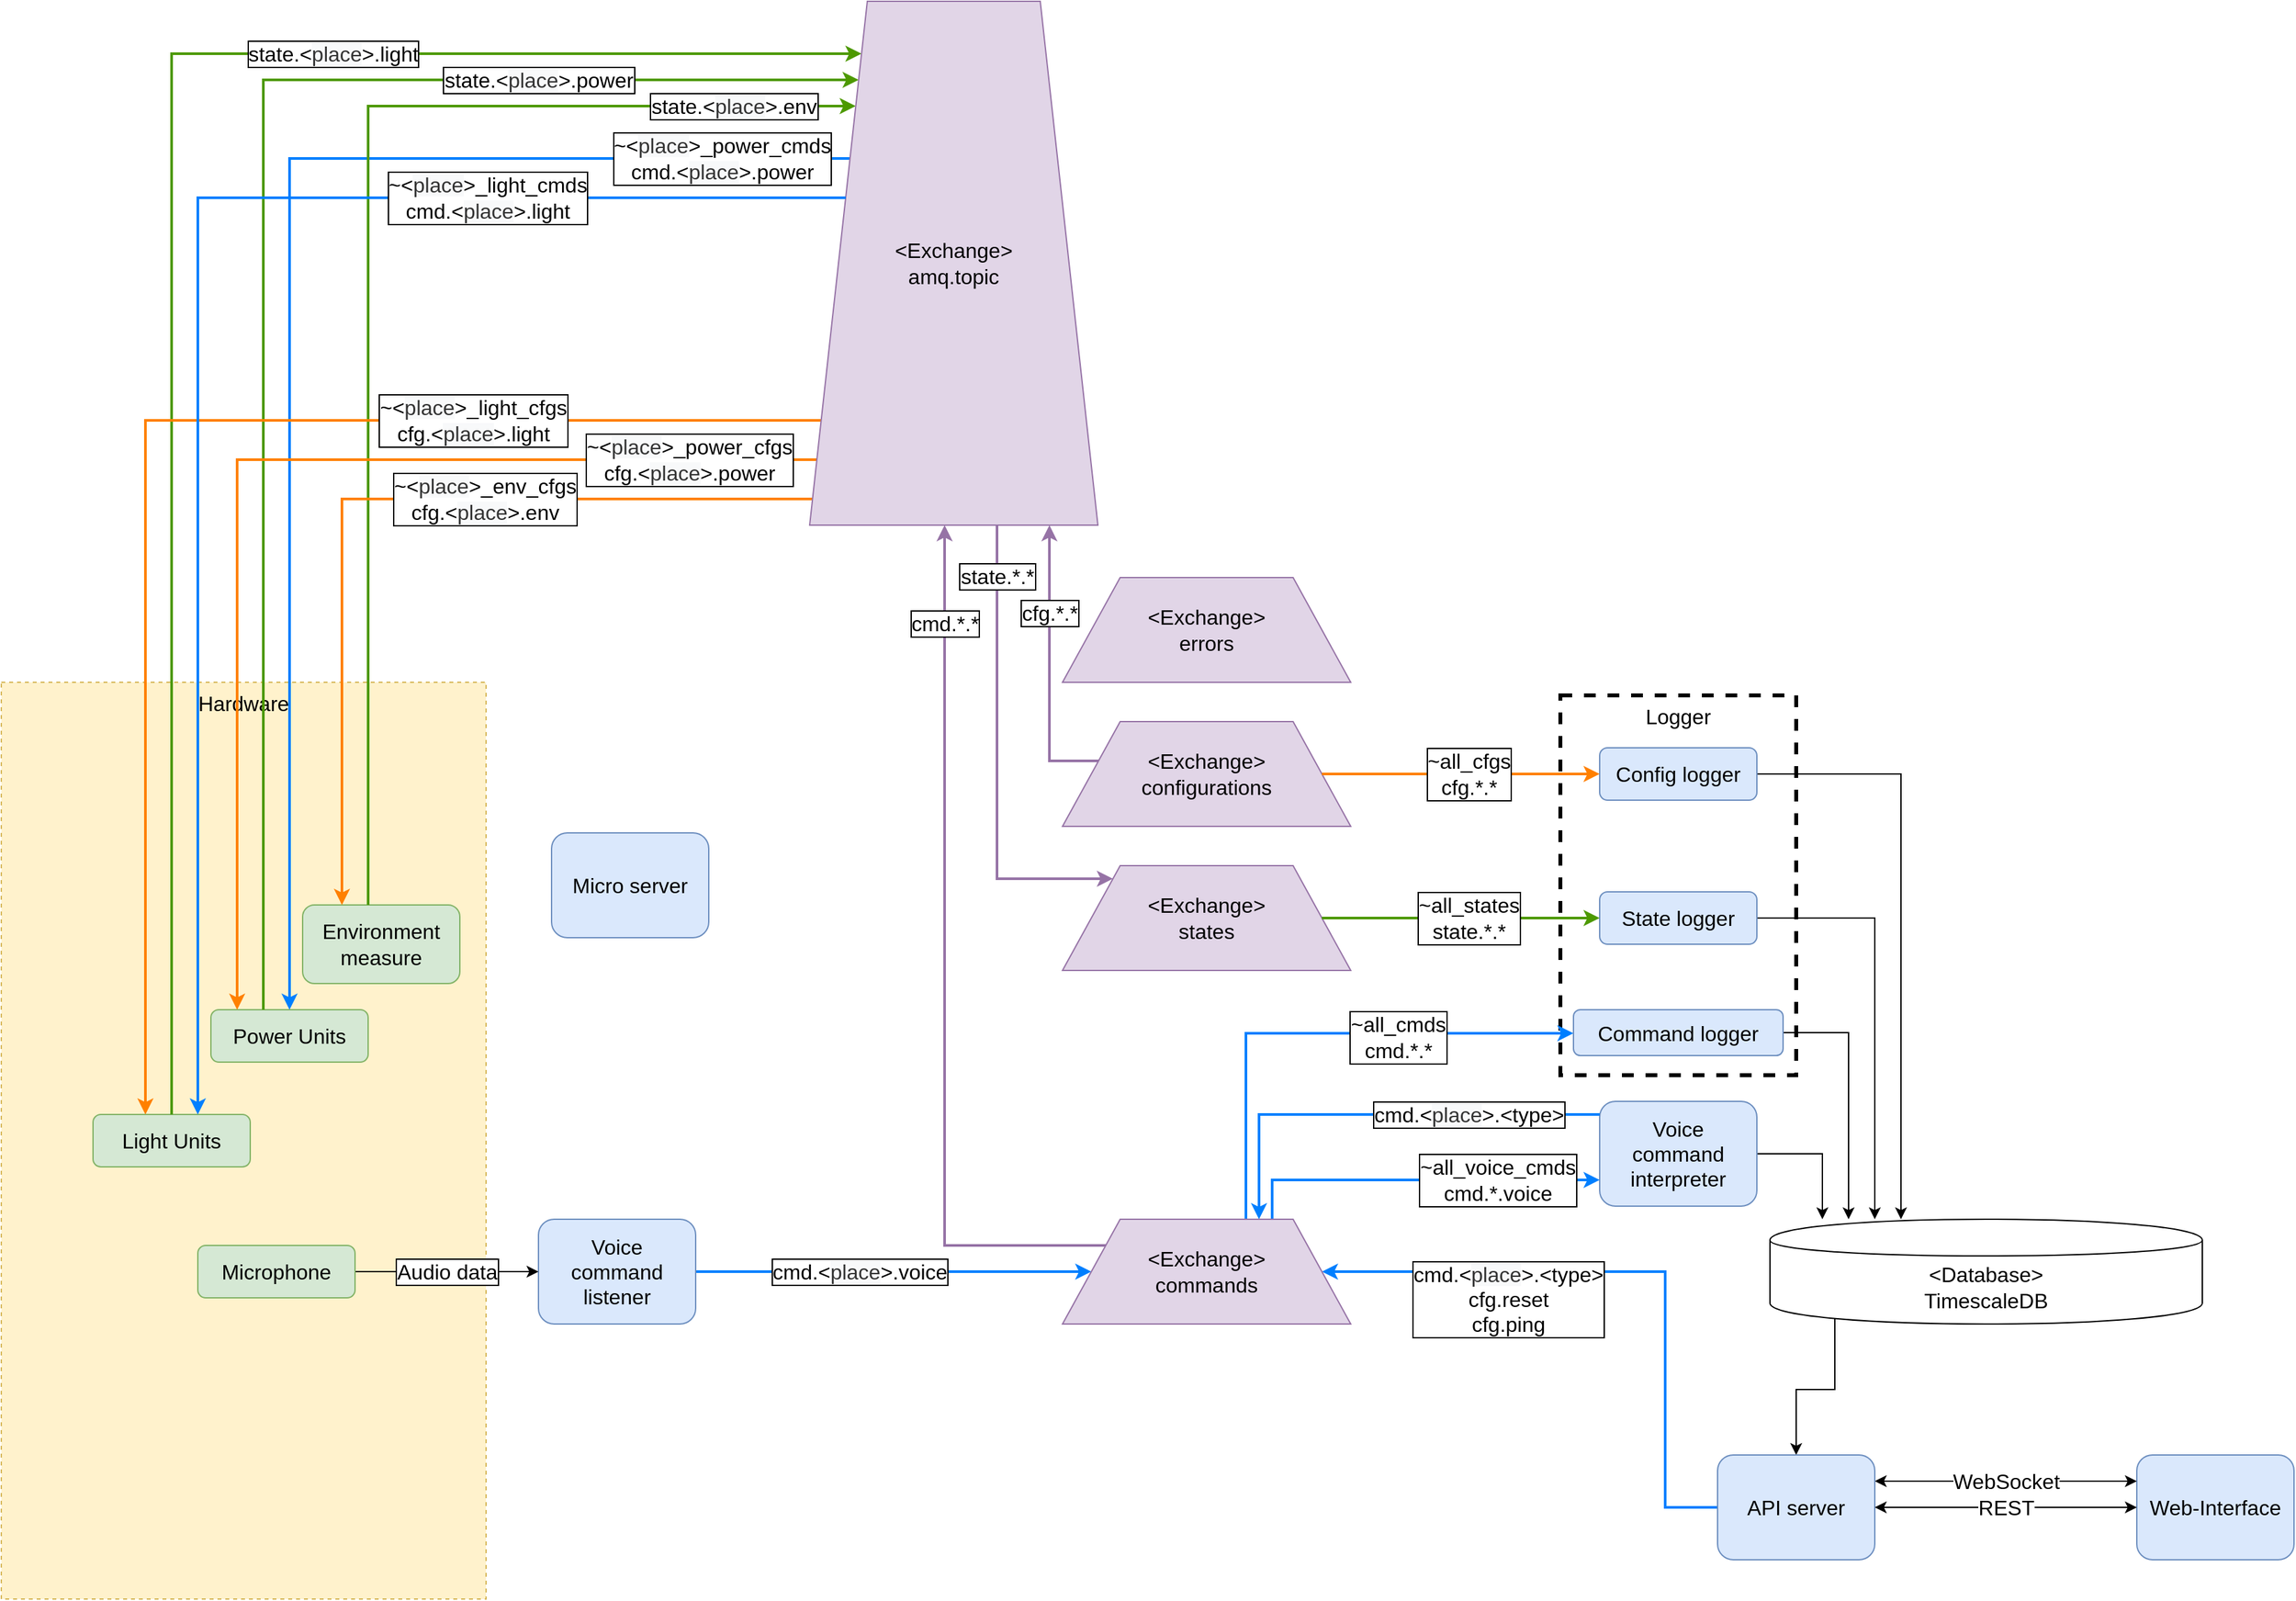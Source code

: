 <mxfile version="13.2.4" type="google" pages="3"><diagram id="2OTA6pHyoURwRBhJZWR9" name="RabbitMQ_arch"><mxGraphModel dx="3327" dy="2075" grid="1" gridSize="10" guides="1" tooltips="1" connect="1" arrows="1" fold="1" page="1" pageScale="1" pageWidth="827" pageHeight="1169" math="0" shadow="0"><root><mxCell id="tbNk2nIighZq7uYGkbKb-0"/><mxCell id="tbNk2nIighZq7uYGkbKb-1" parent="tbNk2nIighZq7uYGkbKb-0"/><mxCell id="_wxwQpu0OHU3jKLOOfb1-1" value="Logger" style="rounded=0;whiteSpace=wrap;html=1;verticalAlign=top;fontSize=16;strokeColor=#000000;dashed=1;strokeWidth=3;" parent="tbNk2nIighZq7uYGkbKb-1" vertex="1"><mxGeometry x="160" y="-400" width="180" height="290" as="geometry"/></mxCell><mxCell id="BBrvgfxGFR76wvh0F6nQ-0" value="Hardware" style="rounded=0;whiteSpace=wrap;html=1;fontSize=16;dashed=1;glass=0;shadow=0;comic=0;verticalAlign=top;fillColor=#fff2cc;strokeColor=#d6b656;" parent="tbNk2nIighZq7uYGkbKb-1" vertex="1"><mxGeometry x="-1030" y="-410" width="370" height="700" as="geometry"/></mxCell><mxCell id="BBrvgfxGFR76wvh0F6nQ-1" value="&lt;font style=&quot;font-size: 16px&quot;&gt;Web-Interface&lt;/font&gt;" style="rounded=1;whiteSpace=wrap;html=1;fillColor=#dae8fc;strokeColor=#6c8ebf;" parent="tbNk2nIighZq7uYGkbKb-1" vertex="1"><mxGeometry x="600" y="180" width="120" height="80" as="geometry"/></mxCell><mxCell id="BBrvgfxGFR76wvh0F6nQ-2" value="&lt;font style=&quot;font-size: 16px&quot;&gt;WebSocket&lt;/font&gt;" style="edgeStyle=orthogonalEdgeStyle;rounded=0;orthogonalLoop=1;jettySize=auto;html=1;startArrow=classic;startFill=1;exitX=1;exitY=0.25;exitDx=0;exitDy=0;entryX=0;entryY=0.25;entryDx=0;entryDy=0;" parent="tbNk2nIighZq7uYGkbKb-1" source="BBrvgfxGFR76wvh0F6nQ-6" target="BBrvgfxGFR76wvh0F6nQ-1" edge="1"><mxGeometry relative="1" as="geometry"><mxPoint x="560" y="190" as="targetPoint"/></mxGeometry></mxCell><mxCell id="BBrvgfxGFR76wvh0F6nQ-3" style="edgeStyle=orthogonalEdgeStyle;rounded=0;orthogonalLoop=1;jettySize=auto;html=1;exitX=0.15;exitY=0.95;exitDx=0;exitDy=0;startArrow=none;startFill=0;fontSize=16;exitPerimeter=0;" parent="tbNk2nIighZq7uYGkbKb-1" source="BBrvgfxGFR76wvh0F6nQ-7" target="BBrvgfxGFR76wvh0F6nQ-6" edge="1"><mxGeometry relative="1" as="geometry"><mxPoint x="370" y="160" as="targetPoint"/></mxGeometry></mxCell><mxCell id="BBrvgfxGFR76wvh0F6nQ-4" style="edgeStyle=orthogonalEdgeStyle;rounded=0;orthogonalLoop=1;jettySize=auto;html=1;startArrow=none;startFill=0;fontSize=16;strokeColor=#007FFF;strokeWidth=2;" parent="tbNk2nIighZq7uYGkbKb-1" source="BBrvgfxGFR76wvh0F6nQ-6" target="BBrvgfxGFR76wvh0F6nQ-53" edge="1"><mxGeometry relative="1" as="geometry"><Array as="points"><mxPoint x="240" y="220"/><mxPoint x="240" y="40"/></Array><mxPoint x="-10" y="80" as="targetPoint"/></mxGeometry></mxCell><mxCell id="BBrvgfxGFR76wvh0F6nQ-5" value="cmd.&amp;lt;&lt;span style=&quot;color: rgb(51 , 51 , 51) ; text-align: left ; white-space: normal ; background-color: rgb(248 , 249 , 250)&quot;&gt;place&lt;/span&gt;&amp;gt;.&amp;lt;type&amp;gt;&lt;br&gt;cfg.reset&lt;br&gt;cfg.ping" style="text;html=1;align=center;verticalAlign=middle;resizable=0;points=[];labelBackgroundColor=#ffffff;fontSize=16;labelBorderColor=#000000;" parent="BBrvgfxGFR76wvh0F6nQ-4" vertex="1" connectable="0"><mxGeometry x="-0.338" y="-1" relative="1" as="geometry"><mxPoint x="-121" y="-40" as="offset"/></mxGeometry></mxCell><mxCell id="BBrvgfxGFR76wvh0F6nQ-6" value="&lt;font style=&quot;font-size: 16px&quot;&gt;API server&lt;/font&gt;" style="rounded=1;whiteSpace=wrap;html=1;fillColor=#dae8fc;strokeColor=#6c8ebf;" parent="tbNk2nIighZq7uYGkbKb-1" vertex="1"><mxGeometry x="280" y="180" width="120" height="80" as="geometry"/></mxCell><mxCell id="BBrvgfxGFR76wvh0F6nQ-7" value="&amp;lt;Database&amp;gt;&lt;br&gt;TimescaleDB" style="shape=cylinder;whiteSpace=wrap;html=1;boundedLbl=1;backgroundOutline=1;fontSize=16;" parent="tbNk2nIighZq7uYGkbKb-1" vertex="1"><mxGeometry x="320" width="330" height="80" as="geometry"/></mxCell><mxCell id="BBrvgfxGFR76wvh0F6nQ-8" value="&lt;font style=&quot;font-size: 16px&quot;&gt;REST&lt;/font&gt;" style="edgeStyle=orthogonalEdgeStyle;rounded=0;orthogonalLoop=1;jettySize=auto;html=1;startArrow=classic;startFill=1;exitX=1;exitY=0.5;exitDx=0;exitDy=0;entryX=0;entryY=0.5;entryDx=0;entryDy=0;" parent="tbNk2nIighZq7uYGkbKb-1" source="BBrvgfxGFR76wvh0F6nQ-6" target="BBrvgfxGFR76wvh0F6nQ-1" edge="1"><mxGeometry relative="1" as="geometry"><mxPoint x="450" y="190" as="sourcePoint"/><mxPoint x="610" y="190" as="targetPoint"/></mxGeometry></mxCell><mxCell id="BBrvgfxGFR76wvh0F6nQ-9" value="cmd.&amp;lt;&lt;span style=&quot;color: rgb(51 , 51 , 51) ; text-align: left ; white-space: normal ; background-color: rgb(248 , 249 , 250)&quot;&gt;place&lt;/span&gt;&amp;gt;.voice" style="edgeStyle=orthogonalEdgeStyle;rounded=0;orthogonalLoop=1;jettySize=auto;html=1;exitX=1;exitY=0.5;exitDx=0;exitDy=0;startArrow=none;startFill=0;fontSize=16;labelBorderColor=#000000;strokeColor=#007FFF;strokeWidth=2;" parent="tbNk2nIighZq7uYGkbKb-1" source="BBrvgfxGFR76wvh0F6nQ-10" target="BBrvgfxGFR76wvh0F6nQ-53" edge="1"><mxGeometry x="-0.167" relative="1" as="geometry"><Array as="points"><mxPoint x="-350" y="40"/><mxPoint x="-350" y="40"/></Array><mxPoint x="-1" as="offset"/><mxPoint x="-210" y="80" as="targetPoint"/></mxGeometry></mxCell><mxCell id="BBrvgfxGFR76wvh0F6nQ-10" value="&lt;font style=&quot;font-size: 16px&quot;&gt;Voice&lt;br&gt;command&lt;br&gt;listener&lt;br&gt;&lt;/font&gt;" style="rounded=1;whiteSpace=wrap;html=1;fillColor=#dae8fc;strokeColor=#6c8ebf;" parent="tbNk2nIighZq7uYGkbKb-1" vertex="1"><mxGeometry x="-620" width="120" height="80" as="geometry"/></mxCell><mxCell id="BBrvgfxGFR76wvh0F6nQ-12" value="&lt;font style=&quot;font-size: 16px&quot;&gt;Light Units&lt;br&gt;&lt;/font&gt;" style="rounded=1;whiteSpace=wrap;html=1;fillColor=#d5e8d4;strokeColor=#82b366;" parent="tbNk2nIighZq7uYGkbKb-1" vertex="1"><mxGeometry x="-960" y="-80" width="120" height="40" as="geometry"/></mxCell><mxCell id="BBrvgfxGFR76wvh0F6nQ-14" value="&lt;font style=&quot;font-size: 16px&quot;&gt;Power Units&lt;br&gt;&lt;/font&gt;" style="rounded=1;whiteSpace=wrap;html=1;fillColor=#d5e8d4;strokeColor=#82b366;" parent="tbNk2nIighZq7uYGkbKb-1" vertex="1"><mxGeometry x="-870" y="-160" width="120" height="40" as="geometry"/></mxCell><mxCell id="BBrvgfxGFR76wvh0F6nQ-15" style="edgeStyle=orthogonalEdgeStyle;rounded=0;orthogonalLoop=1;jettySize=auto;html=1;startArrow=none;startFill=0;fontSize=16;strokeColor=#007FFF;strokeWidth=2;" parent="tbNk2nIighZq7uYGkbKb-1" source="BBrvgfxGFR76wvh0F6nQ-53" target="BBrvgfxGFR76wvh0F6nQ-23" edge="1"><mxGeometry relative="1" as="geometry"><Array as="points"><mxPoint x="-80" y="-142"/></Array><mxPoint x="-50" as="sourcePoint"/></mxGeometry></mxCell><mxCell id="BBrvgfxGFR76wvh0F6nQ-16" value="&lt;span style=&quot;font-size: 16px&quot;&gt;~all_cmds&lt;br&gt;cmd.*.*&lt;br&gt;&lt;/span&gt;" style="text;html=1;align=center;verticalAlign=middle;resizable=0;points=[];labelBackgroundColor=#ffffff;labelBorderColor=#000000;" parent="BBrvgfxGFR76wvh0F6nQ-15" vertex="1" connectable="0"><mxGeometry x="0.004" y="-1" relative="1" as="geometry"><mxPoint x="60.59" y="2" as="offset"/></mxGeometry></mxCell><mxCell id="BBrvgfxGFR76wvh0F6nQ-22" style="edgeStyle=orthogonalEdgeStyle;rounded=0;orthogonalLoop=1;jettySize=auto;html=1;startArrow=none;startFill=0;fontSize=16;" parent="tbNk2nIighZq7uYGkbKb-1" source="BBrvgfxGFR76wvh0F6nQ-23" target="BBrvgfxGFR76wvh0F6nQ-7" edge="1"><mxGeometry relative="1" as="geometry"><Array as="points"><mxPoint x="380" y="-142"/></Array></mxGeometry></mxCell><mxCell id="BBrvgfxGFR76wvh0F6nQ-23" value="Command logger" style="rounded=1;whiteSpace=wrap;html=1;fontSize=16;fillColor=#dae8fc;strokeColor=#6c8ebf;" parent="tbNk2nIighZq7uYGkbKb-1" vertex="1"><mxGeometry x="170" y="-160" width="160" height="35" as="geometry"/></mxCell><mxCell id="BBrvgfxGFR76wvh0F6nQ-24" style="edgeStyle=orthogonalEdgeStyle;rounded=0;orthogonalLoop=1;jettySize=auto;html=1;startArrow=none;startFill=0;fontSize=16;" parent="tbNk2nIighZq7uYGkbKb-1" source="BBrvgfxGFR76wvh0F6nQ-25" target="BBrvgfxGFR76wvh0F6nQ-7" edge="1"><mxGeometry relative="1" as="geometry"><Array as="points"><mxPoint x="400" y="-230"/></Array></mxGeometry></mxCell><mxCell id="BBrvgfxGFR76wvh0F6nQ-25" value="State logger" style="rounded=1;whiteSpace=wrap;html=1;fontSize=16;fillColor=#dae8fc;strokeColor=#6c8ebf;" parent="tbNk2nIighZq7uYGkbKb-1" vertex="1"><mxGeometry x="190" y="-250" width="120" height="40" as="geometry"/></mxCell><mxCell id="BBrvgfxGFR76wvh0F6nQ-56" style="edgeStyle=orthogonalEdgeStyle;rounded=0;orthogonalLoop=1;jettySize=auto;html=1;exitX=1;exitY=0.5;exitDx=0;exitDy=0;" parent="tbNk2nIighZq7uYGkbKb-1" source="BBrvgfxGFR76wvh0F6nQ-29" target="BBrvgfxGFR76wvh0F6nQ-7" edge="1"><mxGeometry relative="1" as="geometry"><Array as="points"><mxPoint x="360" y="-50"/></Array></mxGeometry></mxCell><mxCell id="BBrvgfxGFR76wvh0F6nQ-29" value="&lt;font style=&quot;font-size: 16px&quot;&gt;Voice&lt;br&gt;command&lt;br&gt;interpreter&lt;br&gt;&lt;/font&gt;" style="rounded=1;whiteSpace=wrap;html=1;fillColor=#dae8fc;strokeColor=#6c8ebf;" parent="tbNk2nIighZq7uYGkbKb-1" vertex="1"><mxGeometry x="190" y="-90" width="120" height="80" as="geometry"/></mxCell><mxCell id="BBrvgfxGFR76wvh0F6nQ-30" value="~all_voice_cmds&lt;br&gt;cmd.*.voice" style="edgeStyle=orthogonalEdgeStyle;rounded=0;orthogonalLoop=1;jettySize=auto;html=1;startArrow=none;startFill=0;fontSize=16;labelBorderColor=#000000;strokeColor=#007FFF;strokeWidth=2;" parent="tbNk2nIighZq7uYGkbKb-1" source="BBrvgfxGFR76wvh0F6nQ-53" target="BBrvgfxGFR76wvh0F6nQ-29" edge="1"><mxGeometry x="0.444" relative="1" as="geometry"><mxPoint x="-80" y="-80" as="sourcePoint"/><mxPoint x="-200" y="10" as="targetPoint"/><Array as="points"><mxPoint x="-60" y="-30"/></Array><mxPoint as="offset"/></mxGeometry></mxCell><mxCell id="BBrvgfxGFR76wvh0F6nQ-31" value="cmd.&amp;lt;&lt;span style=&quot;color: rgb(51 , 51 , 51) ; text-align: left ; white-space: normal ; background-color: rgb(248 , 249 , 250)&quot;&gt;place&lt;/span&gt;&amp;gt;.&amp;lt;type&amp;gt;" style="edgeStyle=orthogonalEdgeStyle;rounded=0;orthogonalLoop=1;jettySize=auto;html=1;startArrow=none;startFill=0;fontSize=16;labelBorderColor=#000000;strokeColor=#007FFF;strokeWidth=2;" parent="tbNk2nIighZq7uYGkbKb-1" source="BBrvgfxGFR76wvh0F6nQ-29" target="BBrvgfxGFR76wvh0F6nQ-53" edge="1"><mxGeometry x="-0.412" relative="1" as="geometry"><mxPoint x="-150" y="90" as="sourcePoint"/><mxPoint x="-90" y="-80" as="targetPoint"/><Array as="points"><mxPoint x="-70" y="-80"/></Array><mxPoint as="offset"/></mxGeometry></mxCell><mxCell id="BBrvgfxGFR76wvh0F6nQ-32" value="Audio data" style="edgeStyle=orthogonalEdgeStyle;rounded=0;orthogonalLoop=1;jettySize=auto;html=1;startArrow=none;startFill=0;fontSize=16;labelBorderColor=#000000;" parent="tbNk2nIighZq7uYGkbKb-1" source="BBrvgfxGFR76wvh0F6nQ-33" target="BBrvgfxGFR76wvh0F6nQ-10" edge="1"><mxGeometry relative="1" as="geometry"><mxPoint x="-770" y="200" as="targetPoint"/></mxGeometry></mxCell><mxCell id="BBrvgfxGFR76wvh0F6nQ-33" value="&lt;font style=&quot;font-size: 16px&quot;&gt;Microphone&lt;br&gt;&lt;/font&gt;" style="rounded=1;whiteSpace=wrap;html=1;fillColor=#d5e8d4;strokeColor=#82b366;" parent="tbNk2nIighZq7uYGkbKb-1" vertex="1"><mxGeometry x="-880" y="20" width="120" height="40" as="geometry"/></mxCell><mxCell id="BBrvgfxGFR76wvh0F6nQ-34" value="&lt;font style=&quot;font-size: 16px&quot;&gt;Environment measure&lt;br&gt;&lt;/font&gt;" style="rounded=1;whiteSpace=wrap;html=1;fillColor=#d5e8d4;strokeColor=#82b366;" parent="tbNk2nIighZq7uYGkbKb-1" vertex="1"><mxGeometry x="-800" y="-240" width="120" height="60" as="geometry"/></mxCell><mxCell id="BBrvgfxGFR76wvh0F6nQ-53" value="&amp;lt;Exchange&amp;gt;&lt;br&gt;commands" style="shape=trapezoid;perimeter=trapezoidPerimeter;whiteSpace=wrap;html=1;fontSize=16;fillColor=#e1d5e7;strokeColor=#9673a6;" parent="tbNk2nIighZq7uYGkbKb-1" vertex="1"><mxGeometry x="-220" width="220" height="80" as="geometry"/></mxCell><mxCell id="BBrvgfxGFR76wvh0F6nQ-55" value="&amp;lt;Exchange&amp;gt;&lt;br&gt;states" style="shape=trapezoid;perimeter=trapezoidPerimeter;whiteSpace=wrap;html=1;fontSize=16;fillColor=#e1d5e7;strokeColor=#9673a6;" parent="tbNk2nIighZq7uYGkbKb-1" vertex="1"><mxGeometry x="-220" y="-270" width="220" height="80" as="geometry"/></mxCell><mxCell id="Of5DJ-n5Wy5UYSQ7qXUr-2" value="~&amp;lt;&lt;span style=&quot;color: rgb(51 , 51 , 51) ; text-align: left ; white-space: normal ; background-color: rgb(248 , 249 , 250)&quot;&gt;place&lt;/span&gt;&amp;gt;_power_cmds&lt;br&gt;cmd.&amp;lt;&lt;span style=&quot;color: rgb(51 , 51 , 51) ; text-align: left ; white-space: normal ; background-color: rgb(248 , 249 , 250)&quot;&gt;place&lt;/span&gt;&amp;gt;.power" style="edgeStyle=orthogonalEdgeStyle;rounded=0;orthogonalLoop=1;jettySize=auto;html=1;startArrow=none;startFill=0;fontSize=16;labelBorderColor=#000000;strokeColor=#007FFF;strokeWidth=2;" parent="tbNk2nIighZq7uYGkbKb-1" source="WMnjNWVTV-DLQVpdPDho-0" target="BBrvgfxGFR76wvh0F6nQ-14" edge="1"><mxGeometry x="-0.819" relative="1" as="geometry"><mxPoint x="-150" y="-100" as="sourcePoint"/><Array as="points"><mxPoint x="-810" y="-810"/></Array><mxPoint as="offset"/><mxPoint x="-740" y="-160.0" as="targetPoint"/></mxGeometry></mxCell><mxCell id="Of5DJ-n5Wy5UYSQ7qXUr-7" value="~all_states&lt;br&gt;state.*.*" style="edgeStyle=orthogonalEdgeStyle;rounded=0;orthogonalLoop=1;jettySize=auto;html=1;startArrow=none;startFill=0;fontSize=16;labelBorderColor=#000000;strokeWidth=2;strokeColor=#4D9900;" parent="tbNk2nIighZq7uYGkbKb-1" source="BBrvgfxGFR76wvh0F6nQ-55" target="BBrvgfxGFR76wvh0F6nQ-25" edge="1"><mxGeometry x="0.057" relative="1" as="geometry"><mxPoint x="-21.968" y="-230.591" as="sourcePoint"/><mxPoint x="190" y="-230.591" as="targetPoint"/><Array as="points"/><mxPoint as="offset"/></mxGeometry></mxCell><mxCell id="Of5DJ-n5Wy5UYSQ7qXUr-9" value="state.&amp;lt;&lt;span style=&quot;color: rgb(51 , 51 , 51) ; text-align: left ; white-space: normal ; background-color: rgb(248 , 249 , 250)&quot;&gt;place&lt;/span&gt;&amp;gt;.env" style="edgeStyle=orthogonalEdgeStyle;rounded=0;orthogonalLoop=1;jettySize=auto;html=1;startArrow=none;startFill=0;fontSize=16;labelBorderColor=#000000;strokeWidth=2;strokeColor=#4D9900;" parent="tbNk2nIighZq7uYGkbKb-1" source="BBrvgfxGFR76wvh0F6nQ-34" target="WMnjNWVTV-DLQVpdPDho-0" edge="1"><mxGeometry x="0.81" relative="1" as="geometry"><mxPoint x="-149.941" y="-180.06" as="sourcePoint"/><mxPoint as="offset"/><mxPoint x="-830" y="-320.001" as="targetPoint"/><Array as="points"><mxPoint x="-750" y="-850"/></Array></mxGeometry></mxCell><mxCell id="Of5DJ-n5Wy5UYSQ7qXUr-12" value="state.&amp;lt;&lt;span style=&quot;color: rgb(51 , 51 , 51) ; text-align: left ; white-space: normal ; background-color: rgb(248 , 249 , 250)&quot;&gt;place&lt;/span&gt;&amp;gt;.power" style="edgeStyle=orthogonalEdgeStyle;rounded=0;orthogonalLoop=1;jettySize=auto;html=1;startArrow=none;startFill=0;fontSize=16;labelBorderColor=#000000;strokeWidth=2;strokeColor=#4D9900;" parent="tbNk2nIighZq7uYGkbKb-1" source="BBrvgfxGFR76wvh0F6nQ-14" target="WMnjNWVTV-DLQVpdPDho-0" edge="1"><mxGeometry x="0.58" relative="1" as="geometry"><mxPoint x="-670" y="-199.941" as="sourcePoint"/><mxPoint as="offset"/><mxPoint x="-197.778" y="-202.222" as="targetPoint"/><Array as="points"><mxPoint x="-830" y="-870"/></Array></mxGeometry></mxCell><mxCell id="Of5DJ-n5Wy5UYSQ7qXUr-13" value="state.&amp;lt;&lt;span style=&quot;color: rgb(51 , 51 , 51) ; text-align: left ; white-space: normal ; background-color: rgb(248 , 249 , 250)&quot;&gt;place&lt;/span&gt;&amp;gt;.light" style="edgeStyle=orthogonalEdgeStyle;rounded=0;orthogonalLoop=1;jettySize=auto;html=1;startArrow=none;startFill=0;fontSize=16;labelBorderColor=#000000;strokeWidth=2;strokeColor=#4D9900;" parent="tbNk2nIighZq7uYGkbKb-1" source="BBrvgfxGFR76wvh0F6nQ-12" target="WMnjNWVTV-DLQVpdPDho-0" edge="1"><mxGeometry x="0.231" y="-110" relative="1" as="geometry"><mxPoint x="-809.941" y="-150" as="sourcePoint"/><mxPoint x="110" y="-110" as="offset"/><mxPoint x="-188.032" y="-219.941" as="targetPoint"/><Array as="points"><mxPoint x="-900" y="-890"/></Array></mxGeometry></mxCell><mxCell id="4HKjAVQcJRnNXagPFeIS-1" style="edgeStyle=orthogonalEdgeStyle;rounded=0;orthogonalLoop=1;jettySize=auto;html=1;startArrow=none;startFill=0;strokeColor=#FF8000;strokeWidth=2;fontSize=16;" parent="tbNk2nIighZq7uYGkbKb-1" source="WMnjNWVTV-DLQVpdPDho-0" target="BBrvgfxGFR76wvh0F6nQ-34" edge="1"><mxGeometry relative="1" as="geometry"><Array as="points"><mxPoint x="-770" y="-550"/></Array></mxGeometry></mxCell><mxCell id="4HKjAVQcJRnNXagPFeIS-4" value="~&amp;lt;&lt;span style=&quot;color: rgb(51 , 51 , 51) ; text-align: left ; white-space: normal ; background-color: rgb(248 , 249 , 250)&quot;&gt;place&lt;/span&gt;&amp;gt;_env_cfgs&lt;br&gt;cfg.&amp;lt;&lt;span style=&quot;color: rgb(51 , 51 , 51) ; text-align: left ; white-space: normal ; background-color: rgb(248 , 249 , 250)&quot;&gt;place&lt;/span&gt;&amp;gt;.env" style="text;html=1;align=center;verticalAlign=middle;resizable=0;points=[];labelBackgroundColor=#ffffff;fontSize=16;labelBorderColor=#000000;" parent="4HKjAVQcJRnNXagPFeIS-1" vertex="1" connectable="0"><mxGeometry x="-0.222" y="4" relative="1" as="geometry"><mxPoint x="10" y="-4" as="offset"/></mxGeometry></mxCell><mxCell id="4HKjAVQcJRnNXagPFeIS-2" style="edgeStyle=orthogonalEdgeStyle;rounded=0;orthogonalLoop=1;jettySize=auto;html=1;startArrow=none;startFill=0;strokeColor=#FF8000;strokeWidth=2;fontSize=16;" parent="tbNk2nIighZq7uYGkbKb-1" source="WMnjNWVTV-DLQVpdPDho-0" target="BBrvgfxGFR76wvh0F6nQ-14" edge="1"><mxGeometry relative="1" as="geometry"><Array as="points"><mxPoint x="-850" y="-580"/></Array></mxGeometry></mxCell><mxCell id="4HKjAVQcJRnNXagPFeIS-5" value="~&amp;lt;&lt;span style=&quot;color: rgb(51 , 51 , 51) ; text-align: left ; white-space: normal ; background-color: rgb(248 , 249 , 250)&quot;&gt;place&lt;/span&gt;&amp;gt;_power_cfgs&lt;br&gt;cfg.&amp;lt;&lt;span style=&quot;color: rgb(51 , 51 , 51) ; text-align: left ; white-space: normal ; background-color: rgb(248 , 249 , 250)&quot;&gt;place&lt;/span&gt;&amp;gt;.power" style="text;html=1;align=center;verticalAlign=middle;resizable=0;points=[];labelBackgroundColor=#ffffff;fontSize=16;labelBorderColor=#000000;" parent="4HKjAVQcJRnNXagPFeIS-2" vertex="1" connectable="0"><mxGeometry x="-0.679" y="2" relative="1" as="geometry"><mxPoint x="41" y="-2" as="offset"/></mxGeometry></mxCell><mxCell id="4HKjAVQcJRnNXagPFeIS-3" style="edgeStyle=orthogonalEdgeStyle;rounded=0;orthogonalLoop=1;jettySize=auto;html=1;startArrow=none;startFill=0;strokeColor=#FF8000;strokeWidth=2;fontSize=16;" parent="tbNk2nIighZq7uYGkbKb-1" source="WMnjNWVTV-DLQVpdPDho-0" target="BBrvgfxGFR76wvh0F6nQ-12" edge="1"><mxGeometry relative="1" as="geometry"><Array as="points"><mxPoint x="-920" y="-610"/></Array></mxGeometry></mxCell><mxCell id="4HKjAVQcJRnNXagPFeIS-6" value="~&amp;lt;&lt;span style=&quot;color: rgb(51 , 51 , 51) ; text-align: left ; white-space: normal ; background-color: rgb(248 , 249 , 250)&quot;&gt;place&lt;/span&gt;&amp;gt;_light_cfgs&lt;br&gt;cfg.&amp;lt;&lt;span style=&quot;color: rgb(51 , 51 , 51) ; text-align: left ; white-space: normal ; background-color: rgb(248 , 249 , 250)&quot;&gt;place&lt;/span&gt;&amp;gt;.light" style="text;html=1;align=center;verticalAlign=middle;resizable=0;points=[];labelBackgroundColor=#ffffff;fontSize=16;labelBorderColor=#000000;" parent="4HKjAVQcJRnNXagPFeIS-3" vertex="1" connectable="0"><mxGeometry x="-0.521" relative="1" as="geometry"><mxPoint x="-16" as="offset"/></mxGeometry></mxCell><mxCell id="SXLyQRtJGQz1q0UgDu_1-0" value="&amp;lt;Exchange&amp;gt;&lt;br&gt;configurations" style="shape=trapezoid;perimeter=trapezoidPerimeter;whiteSpace=wrap;html=1;fontSize=16;fillColor=#e1d5e7;strokeColor=#9673a6;" parent="tbNk2nIighZq7uYGkbKb-1" vertex="1"><mxGeometry x="-220" y="-380" width="220" height="80" as="geometry"/></mxCell><mxCell id="SXLyQRtJGQz1q0UgDu_1-1" value="&amp;lt;Exchange&amp;gt;&lt;br&gt;errors" style="shape=trapezoid;perimeter=trapezoidPerimeter;whiteSpace=wrap;html=1;fontSize=16;fillColor=#e1d5e7;strokeColor=#9673a6;" parent="tbNk2nIighZq7uYGkbKb-1" vertex="1"><mxGeometry x="-220" y="-490" width="220" height="80" as="geometry"/></mxCell><mxCell id="WMnjNWVTV-DLQVpdPDho-0" value="&amp;lt;Exchange&amp;gt;&lt;br&gt;amq.topic" style="shape=trapezoid;perimeter=trapezoidPerimeter;whiteSpace=wrap;html=1;fontSize=16;fillColor=#e1d5e7;strokeColor=#9673a6;" parent="tbNk2nIighZq7uYGkbKb-1" vertex="1"><mxGeometry x="-413" y="-930" width="220" height="400" as="geometry"/></mxCell><mxCell id="VA1QPA6QwRTKfFXAlCKJ-10" style="edgeStyle=orthogonalEdgeStyle;rounded=0;orthogonalLoop=1;jettySize=auto;html=1;startArrow=none;startFill=0;strokeColor=#000000;strokeWidth=1;fontSize=16;" parent="tbNk2nIighZq7uYGkbKb-1" source="VA1QPA6QwRTKfFXAlCKJ-8" target="BBrvgfxGFR76wvh0F6nQ-7" edge="1"><mxGeometry relative="1" as="geometry"><Array as="points"><mxPoint x="420" y="-340"/></Array></mxGeometry></mxCell><mxCell id="VA1QPA6QwRTKfFXAlCKJ-8" value="Config logger" style="rounded=1;whiteSpace=wrap;html=1;fontSize=16;fillColor=#dae8fc;strokeColor=#6c8ebf;" parent="tbNk2nIighZq7uYGkbKb-1" vertex="1"><mxGeometry x="190" y="-360" width="120" height="40" as="geometry"/></mxCell><mxCell id="VA1QPA6QwRTKfFXAlCKJ-9" value="~all_cfgs&lt;br&gt;cfg.*.*" style="edgeStyle=orthogonalEdgeStyle;rounded=0;orthogonalLoop=1;jettySize=auto;html=1;startArrow=none;startFill=0;fontSize=16;labelBorderColor=#000000;strokeWidth=2;strokeColor=#FF8000;" parent="tbNk2nIighZq7uYGkbKb-1" source="SXLyQRtJGQz1q0UgDu_1-0" target="VA1QPA6QwRTKfFXAlCKJ-8" edge="1"><mxGeometry x="0.057" relative="1" as="geometry"><mxPoint x="-42" y="-340.71" as="sourcePoint"/><mxPoint x="170.0" y="-340.71" as="targetPoint"/><Array as="points"/><mxPoint as="offset"/></mxGeometry></mxCell><mxCell id="P_k3rSu4Z3rvJ2TdcbzX-1" value="cfg.*.*" style="edgeStyle=orthogonalEdgeStyle;rounded=0;orthogonalLoop=1;jettySize=auto;html=1;startArrow=none;startFill=0;fontSize=16;labelBorderColor=#000000;strokeWidth=2;strokeColor=#9673a6;fillColor=#e1d5e7;" parent="tbNk2nIighZq7uYGkbKb-1" source="SXLyQRtJGQz1q0UgDu_1-0" target="WMnjNWVTV-DLQVpdPDho-0" edge="1"><mxGeometry x="0.385" relative="1" as="geometry"><mxPoint x="-12" y="-330" as="sourcePoint"/><mxPoint x="200" y="-330" as="targetPoint"/><Array as="points"><mxPoint x="-230" y="-350"/></Array><mxPoint as="offset"/></mxGeometry></mxCell><mxCell id="P_k3rSu4Z3rvJ2TdcbzX-2" value="cmd.*.*" style="edgeStyle=orthogonalEdgeStyle;rounded=0;orthogonalLoop=1;jettySize=auto;html=1;startArrow=none;startFill=0;fontSize=16;labelBorderColor=#000000;strokeWidth=2;strokeColor=#9673a6;fillColor=#e1d5e7;" parent="tbNk2nIighZq7uYGkbKb-1" source="BBrvgfxGFR76wvh0F6nQ-53" target="WMnjNWVTV-DLQVpdPDho-0" edge="1"><mxGeometry x="0.779" relative="1" as="geometry"><mxPoint x="-171.5" y="20" as="sourcePoint"/><mxPoint x="-230" y="-520" as="targetPoint"/><Array as="points"><mxPoint x="-310" y="20"/></Array><mxPoint as="offset"/></mxGeometry></mxCell><mxCell id="P_k3rSu4Z3rvJ2TdcbzX-3" value="state.*.*" style="edgeStyle=orthogonalEdgeStyle;rounded=0;orthogonalLoop=1;jettySize=auto;html=1;startArrow=classic;startFill=1;fontSize=16;labelBorderColor=#000000;strokeWidth=2;strokeColor=#9673a6;fillColor=#e1d5e7;endArrow=none;endFill=0;" parent="tbNk2nIighZq7uYGkbKb-1" source="BBrvgfxGFR76wvh0F6nQ-55" target="WMnjNWVTV-DLQVpdPDho-0" edge="1"><mxGeometry x="0.783" relative="1" as="geometry"><mxPoint x="-177" y="30" as="sourcePoint"/><mxPoint x="-280" y="-520" as="targetPoint"/><Array as="points"><mxPoint x="-270" y="-260"/></Array><mxPoint as="offset"/></mxGeometry></mxCell><mxCell id="BBrvgfxGFR76wvh0F6nQ-19" value="~&amp;lt;&lt;span style=&quot;color: rgb(51 , 51 , 51) ; text-align: left ; white-space: normal ; background-color: rgb(248 , 249 , 250)&quot;&gt;place&lt;/span&gt;&amp;gt;_light_cmds&lt;br&gt;cmd.&amp;lt;&lt;span style=&quot;color: rgb(51 , 51 , 51) ; text-align: left ; white-space: normal ; background-color: rgb(248 , 249 , 250)&quot;&gt;place&lt;/span&gt;&amp;gt;.light" style="edgeStyle=orthogonalEdgeStyle;rounded=0;orthogonalLoop=1;jettySize=auto;html=1;startArrow=none;startFill=0;fontSize=16;labelBorderColor=#000000;strokeColor=#007FFF;strokeWidth=2;" parent="tbNk2nIighZq7uYGkbKb-1" source="WMnjNWVTV-DLQVpdPDho-0" target="BBrvgfxGFR76wvh0F6nQ-12" edge="1"><mxGeometry x="-0.541" relative="1" as="geometry"><mxPoint x="-170" as="sourcePoint"/><Array as="points"><mxPoint x="-880" y="-780"/></Array><mxPoint as="offset"/></mxGeometry></mxCell><mxCell id="mWIpOXaqDeLSDcrJXf6R-0" value="&lt;font style=&quot;font-size: 16px&quot;&gt;Micro server&lt;/font&gt;" style="rounded=1;whiteSpace=wrap;html=1;fillColor=#dae8fc;strokeColor=#6c8ebf;" vertex="1" parent="tbNk2nIighZq7uYGkbKb-1"><mxGeometry x="-610" y="-295" width="120" height="80" as="geometry"/></mxCell></root></mxGraphModel></diagram><diagram id="5QEdY44EzXvZ7gVflq8_" name="Micro-units"><mxGraphModel dx="1422" dy="1939" grid="1" gridSize="10" guides="1" tooltips="1" connect="1" arrows="1" fold="1" page="1" pageScale="1" pageWidth="827" pageHeight="1169" math="0" shadow="0"><root><mxCell id="fvh0RuPAWBFT-LYJzVOE-0"/><mxCell id="fvh0RuPAWBFT-LYJzVOE-1" parent="fvh0RuPAWBFT-LYJzVOE-0"/><mxCell id="fvh0RuPAWBFT-LYJzVOE-2" value="Closed Network" style="rounded=0;whiteSpace=wrap;html=1;fontSize=16;verticalAlign=top;" vertex="1" parent="fvh0RuPAWBFT-LYJzVOE-1"><mxGeometry x="30" y="120" width="750" height="460" as="geometry"/></mxCell><mxCell id="fvh0RuPAWBFT-LYJzVOE-3" style="edgeStyle=orthogonalEdgeStyle;rounded=0;orthogonalLoop=1;jettySize=auto;html=1;exitX=0;exitY=0.5;exitDx=0;exitDy=0;entryX=0.5;entryY=0;entryDx=0;entryDy=0;fontSize=16;" edge="1" parent="fvh0RuPAWBFT-LYJzVOE-1" source="fvh0RuPAWBFT-LYJzVOE-5" target="fvh0RuPAWBFT-LYJzVOE-6"><mxGeometry relative="1" as="geometry"/></mxCell><mxCell id="fvh0RuPAWBFT-LYJzVOE-4" value="WiFi" style="edgeLabel;html=1;align=center;verticalAlign=middle;resizable=0;points=[];fontSize=16;" vertex="1" connectable="0" parent="fvh0RuPAWBFT-LYJzVOE-3"><mxGeometry x="0.447" y="3" relative="1" as="geometry"><mxPoint as="offset"/></mxGeometry></mxCell><mxCell id="fvh0RuPAWBFT-LYJzVOE-5" value="Gateway (WiFi Hotspot)&lt;br&gt;(RPi / NUC)" style="rounded=1;whiteSpace=wrap;html=1;fillColor=#e1d5e7;strokeColor=#9673a6;fontSize=16;" vertex="1" parent="fvh0RuPAWBFT-LYJzVOE-1"><mxGeometry x="547" y="150" width="220" height="60" as="geometry"/></mxCell><mxCell id="fvh0RuPAWBFT-LYJzVOE-6" value="ESP8266 Micropython" style="rounded=1;whiteSpace=wrap;html=1;fontSize=16;arcSize=3;verticalAlign=top;" vertex="1" parent="fvh0RuPAWBFT-LYJzVOE-1"><mxGeometry x="50" y="210" width="380" height="360" as="geometry"/></mxCell><mxCell id="fvh0RuPAWBFT-LYJzVOE-7" value="Broker" style="rounded=1;whiteSpace=wrap;html=1;fillColor=#ffe6cc;strokeColor=#d79b00;fontSize=16;" vertex="1" parent="fvh0RuPAWBFT-LYJzVOE-1"><mxGeometry x="547" y="-10" width="220" height="60" as="geometry"/></mxCell><mxCell id="fvh0RuPAWBFT-LYJzVOE-8" value="Ethernet" style="endArrow=classic;startArrow=classic;html=1;fontSize=16;" edge="1" parent="fvh0RuPAWBFT-LYJzVOE-1" source="fvh0RuPAWBFT-LYJzVOE-5" target="fvh0RuPAWBFT-LYJzVOE-7"><mxGeometry width="50" height="50" relative="1" as="geometry"><mxPoint x="217" y="390" as="sourcePoint"/><mxPoint x="357" y="220" as="targetPoint"/></mxGeometry></mxCell><mxCell id="fvh0RuPAWBFT-LYJzVOE-9" value="_boot.py - Main bootloader (freezed)&lt;br&gt;&lt;font style=&quot;font-size: 12px&quot;&gt;&amp;gt; Check memory, create FS, create boot.py&lt;/font&gt;" style="rounded=0;whiteSpace=wrap;html=1;fontSize=16;fillColor=#dae8fc;strokeColor=#6c8ebf;verticalAlign=top;align=left;" vertex="1" parent="fvh0RuPAWBFT-LYJzVOE-1"><mxGeometry x="60" y="240" width="360" height="50" as="geometry"/></mxCell><mxCell id="fvh0RuPAWBFT-LYJzVOE-10" value="boot.py - Secondary bootloader&lt;br&gt;&lt;font style=&quot;font-size: 12px&quot;&gt;&amp;gt; WebREPL start&lt;/font&gt;" style="rounded=0;whiteSpace=wrap;html=1;fontSize=16;fillColor=#d5e8d4;strokeColor=#82b366;verticalAlign=top;align=left;" vertex="1" parent="fvh0RuPAWBFT-LYJzVOE-1"><mxGeometry x="60" y="290" width="360" height="50" as="geometry"/></mxCell><mxCell id="fvh0RuPAWBFT-LYJzVOE-11" value="_main.py - Default App (freezed)&lt;br&gt;&lt;font style=&quot;font-size: 12px&quot;&gt;&lt;ul&gt;&lt;li&gt;&lt;font style=&quot;font-size: 12px&quot;&gt;Connect to WiFi (credentials of RPi WiFi)&lt;/font&gt;&lt;/li&gt;&lt;li&gt;&lt;font style=&quot;font-size: 12px&quot;&gt;1. Try to start app.py&lt;/font&gt;&lt;/li&gt;&lt;li&gt;&lt;font style=&quot;font-size: 12px&quot;&gt;2. (In case of failure) Get app.py from repository (github)&lt;/font&gt;&lt;/li&gt;&lt;/ul&gt;&lt;/font&gt;" style="rounded=0;whiteSpace=wrap;html=1;fontSize=16;fillColor=#dae8fc;strokeColor=#6c8ebf;verticalAlign=top;align=left;" vertex="1" parent="fvh0RuPAWBFT-LYJzVOE-1"><mxGeometry x="60" y="340" width="360" height="100" as="geometry"/></mxCell><mxCell id="fvh0RuPAWBFT-LYJzVOE-12" value="last/app.py - User App&lt;br&gt;&lt;ul style=&quot;font-size: 12px&quot;&gt;&lt;li&gt;&lt;span&gt;Connect to MQTT&lt;/span&gt;&lt;/li&gt;&lt;li&gt;&lt;span&gt;Register device&lt;/span&gt;&lt;/li&gt;&lt;li&gt;&lt;span&gt;Get config via enabling device&lt;/span&gt;&lt;/li&gt;&lt;li&gt;&lt;span style=&quot;line-height: 120%&quot;&gt;Get code of unit if device is installed&lt;/span&gt;&lt;/li&gt;&lt;/ul&gt;" style="rounded=0;whiteSpace=wrap;html=1;fontSize=16;fillColor=#d5e8d4;strokeColor=#82b366;verticalAlign=top;align=left;" vertex="1" parent="fvh0RuPAWBFT-LYJzVOE-1"><mxGeometry x="60" y="440" width="360" height="120" as="geometry"/></mxCell><mxCell id="fvh0RuPAWBFT-LYJzVOE-13" value="Micro server" style="rounded=1;whiteSpace=wrap;html=1;fillColor=#e1d5e7;strokeColor=#9673a6;fontSize=16;" vertex="1" parent="fvh0RuPAWBFT-LYJzVOE-1"><mxGeometry x="547" y="440" width="220" height="60" as="geometry"/></mxCell><mxCell id="fvh0RuPAWBFT-LYJzVOE-14" value="" style="endArrow=classic;startArrow=classic;html=1;fontSize=16;exitX=1;exitY=0.25;exitDx=0;exitDy=0;entryX=0;entryY=0.5;entryDx=0;entryDy=0;" edge="1" parent="fvh0RuPAWBFT-LYJzVOE-1" source="fvh0RuPAWBFT-LYJzVOE-12" target="fvh0RuPAWBFT-LYJzVOE-13"><mxGeometry width="50" height="50" relative="1" as="geometry"><mxPoint x="667" y="160" as="sourcePoint"/><mxPoint x="667" y="60" as="targetPoint"/></mxGeometry></mxCell></root></mxGraphModel></diagram><diagram id="901JqaDBd7CkdBDVvr9t" name="Local devices integration"><mxGraphModel dx="1422" dy="770" grid="1" gridSize="10" guides="1" tooltips="1" connect="1" arrows="1" fold="1" page="1" pageScale="1" pageWidth="827" pageHeight="1169" math="0" shadow="0"><root><mxCell id="CYmMXGZtujYylRaPE6wh-0"/><mxCell id="CYmMXGZtujYylRaPE6wh-1" parent="CYmMXGZtujYylRaPE6wh-0"/><mxCell id="CYmMXGZtujYylRaPE6wh-6" style="edgeStyle=orthogonalEdgeStyle;rounded=0;orthogonalLoop=1;jettySize=auto;html=1;exitX=1;exitY=0.5;exitDx=0;exitDy=0;entryX=0;entryY=0.5;entryDx=0;entryDy=0;fontSize=16;" parent="CYmMXGZtujYylRaPE6wh-1" source="CYmMXGZtujYylRaPE6wh-2" target="CYmMXGZtujYylRaPE6wh-4" edge="1"><mxGeometry relative="1" as="geometry"/></mxCell><mxCell id="CYmMXGZtujYylRaPE6wh-7" value="state.*.*" style="text;html=1;align=center;verticalAlign=middle;resizable=0;points=[];labelBackgroundColor=#ffffff;fontSize=16;labelBorderColor=#000000;" parent="CYmMXGZtujYylRaPE6wh-6" vertex="1" connectable="0"><mxGeometry x="-0.267" y="-4" relative="1" as="geometry"><mxPoint x="6.86" y="-4" as="offset"/></mxGeometry></mxCell><mxCell id="CYmMXGZtujYylRaPE6wh-10" style="edgeStyle=orthogonalEdgeStyle;rounded=0;orthogonalLoop=1;jettySize=auto;html=1;exitX=1;exitY=0.75;exitDx=0;exitDy=0;entryX=0;entryY=0.5;entryDx=0;entryDy=0;fontSize=16;" parent="CYmMXGZtujYylRaPE6wh-1" source="CYmMXGZtujYylRaPE6wh-2" target="CYmMXGZtujYylRaPE6wh-9" edge="1"><mxGeometry relative="1" as="geometry"><Array as="points"><mxPoint x="460" y="385"/><mxPoint x="460" y="440"/></Array></mxGeometry></mxCell><mxCell id="CYmMXGZtujYylRaPE6wh-11" value="err.*.*" style="text;html=1;align=center;verticalAlign=middle;resizable=0;points=[];labelBackgroundColor=#ffffff;fontSize=16;labelBorderColor=#000000;" parent="CYmMXGZtujYylRaPE6wh-10" vertex="1" connectable="0"><mxGeometry x="0.102" relative="1" as="geometry"><mxPoint y="-10" as="offset"/></mxGeometry></mxCell><mxCell id="CYmMXGZtujYylRaPE6wh-2" value="&amp;lt;Exchange&amp;gt;&lt;br style=&quot;font-size: 16px;&quot;&gt;devices" style="rounded=1;whiteSpace=wrap;html=1;fillColor=#dae8fc;strokeColor=#6c8ebf;fontSize=16;" parent="CYmMXGZtujYylRaPE6wh-1" vertex="1"><mxGeometry x="300" y="340" width="120" height="60" as="geometry"/></mxCell><mxCell id="CYmMXGZtujYylRaPE6wh-5" style="edgeStyle=orthogonalEdgeStyle;rounded=0;orthogonalLoop=1;jettySize=auto;html=1;exitX=0;exitY=0.5;exitDx=0;exitDy=0;entryX=1;entryY=0.25;entryDx=0;entryDy=0;fontSize=16;" parent="CYmMXGZtujYylRaPE6wh-1" source="CYmMXGZtujYylRaPE6wh-3" target="CYmMXGZtujYylRaPE6wh-2" edge="1"><mxGeometry relative="1" as="geometry"><Array as="points"><mxPoint x="460" y="300"/><mxPoint x="460" y="355"/></Array></mxGeometry></mxCell><mxCell id="CYmMXGZtujYylRaPE6wh-8" value="cmd.*.*" style="text;html=1;align=center;verticalAlign=middle;resizable=0;points=[];labelBackgroundColor=#ffffff;fontSize=16;labelBorderColor=#000000;" parent="CYmMXGZtujYylRaPE6wh-5" vertex="1" connectable="0"><mxGeometry x="0.225" y="4" relative="1" as="geometry"><mxPoint x="-4.03" y="-8.6" as="offset"/></mxGeometry></mxCell><mxCell id="CYmMXGZtujYylRaPE6wh-3" value="&amp;lt;Exchange&amp;gt;&lt;br style=&quot;font-size: 16px&quot;&gt;commands" style="rounded=1;whiteSpace=wrap;html=1;fillColor=#dae8fc;strokeColor=#6c8ebf;fontSize=16;" parent="CYmMXGZtujYylRaPE6wh-1" vertex="1"><mxGeometry x="510" y="270" width="120" height="60" as="geometry"/></mxCell><mxCell id="CYmMXGZtujYylRaPE6wh-4" value="&amp;lt;Exchange&amp;gt;&lt;br style=&quot;font-size: 16px&quot;&gt;states" style="rounded=1;whiteSpace=wrap;html=1;fillColor=#dae8fc;strokeColor=#6c8ebf;fontSize=16;" parent="CYmMXGZtujYylRaPE6wh-1" vertex="1"><mxGeometry x="510" y="340" width="120" height="60" as="geometry"/></mxCell><mxCell id="CYmMXGZtujYylRaPE6wh-9" value="&amp;lt;Exchange&amp;gt;&lt;br style=&quot;font-size: 16px&quot;&gt;errors" style="rounded=1;whiteSpace=wrap;html=1;fillColor=#dae8fc;strokeColor=#6c8ebf;fontSize=16;" parent="CYmMXGZtujYylRaPE6wh-1" vertex="1"><mxGeometry x="510" y="410" width="120" height="60" as="geometry"/></mxCell><mxCell id="CYmMXGZtujYylRaPE6wh-13" style="edgeStyle=orthogonalEdgeStyle;rounded=0;orthogonalLoop=1;jettySize=auto;html=1;exitX=0;exitY=0.5;exitDx=0;exitDy=0;entryX=0.75;entryY=1;entryDx=0;entryDy=0;fontSize=16;" parent="CYmMXGZtujYylRaPE6wh-1" source="CYmMXGZtujYylRaPE6wh-12" target="CYmMXGZtujYylRaPE6wh-2" edge="1"><mxGeometry relative="1" as="geometry"/></mxCell><mxCell id="CYmMXGZtujYylRaPE6wh-14" value="cfg.*" style="text;html=1;align=center;verticalAlign=middle;resizable=0;points=[];labelBackgroundColor=#ffffff;fontSize=16;labelBorderColor=#000000;" parent="CYmMXGZtujYylRaPE6wh-13" vertex="1" connectable="0"><mxGeometry x="-0.3" y="-1" relative="1" as="geometry"><mxPoint x="29" y="1" as="offset"/></mxGeometry></mxCell><mxCell id="CYmMXGZtujYylRaPE6wh-12" value="&amp;lt;Exchange&amp;gt;&lt;br style=&quot;font-size: 16px&quot;&gt;configurations" style="rounded=1;whiteSpace=wrap;html=1;fillColor=#dae8fc;strokeColor=#6c8ebf;fontSize=16;" parent="CYmMXGZtujYylRaPE6wh-1" vertex="1"><mxGeometry x="510" y="480" width="120" height="60" as="geometry"/></mxCell><mxCell id="CYmMXGZtujYylRaPE6wh-18" value="MQTT" style="edgeStyle=orthogonalEdgeStyle;rounded=0;orthogonalLoop=1;jettySize=auto;html=1;exitX=1;exitY=0.5;exitDx=0;exitDy=0;entryX=0;entryY=0.25;entryDx=0;entryDy=0;fontSize=16;labelBorderColor=#000000;startArrow=classic;startFill=1;" parent="CYmMXGZtujYylRaPE6wh-1" source="CYmMXGZtujYylRaPE6wh-15" target="CYmMXGZtujYylRaPE6wh-2" edge="1"><mxGeometry relative="1" as="geometry"/></mxCell><mxCell id="CYmMXGZtujYylRaPE6wh-15" value="Embedded device 1" style="rounded=1;whiteSpace=wrap;html=1;fontSize=16;fillColor=#d5e8d4;strokeColor=#82b366;" parent="CYmMXGZtujYylRaPE6wh-1" vertex="1"><mxGeometry x="110" y="280" width="120" height="60" as="geometry"/></mxCell><mxCell id="CYmMXGZtujYylRaPE6wh-16" value="Embedded device n" style="rounded=1;whiteSpace=wrap;html=1;fontSize=16;fillColor=#d5e8d4;strokeColor=#82b366;" parent="CYmMXGZtujYylRaPE6wh-1" vertex="1"><mxGeometry x="110" y="400" width="120" height="60" as="geometry"/></mxCell><mxCell id="CYmMXGZtujYylRaPE6wh-17" value="..." style="text;html=1;strokeColor=none;fillColor=none;align=center;verticalAlign=middle;whiteSpace=wrap;rounded=0;fontSize=20;" parent="CYmMXGZtujYylRaPE6wh-1" vertex="1"><mxGeometry x="150" y="360" width="40" height="20" as="geometry"/></mxCell><mxCell id="CYmMXGZtujYylRaPE6wh-20" value="MQTT" style="edgeStyle=orthogonalEdgeStyle;rounded=0;orthogonalLoop=1;jettySize=auto;html=1;exitX=1;exitY=0.5;exitDx=0;exitDy=0;entryX=0;entryY=0.75;entryDx=0;entryDy=0;fontSize=16;labelBorderColor=#000000;startArrow=classic;startFill=1;" parent="CYmMXGZtujYylRaPE6wh-1" source="CYmMXGZtujYylRaPE6wh-16" target="CYmMXGZtujYylRaPE6wh-2" edge="1"><mxGeometry relative="1" as="geometry"><mxPoint x="200" y="340" as="sourcePoint"/><mxPoint x="310" y="365" as="targetPoint"/></mxGeometry></mxCell></root></mxGraphModel></diagram></mxfile>